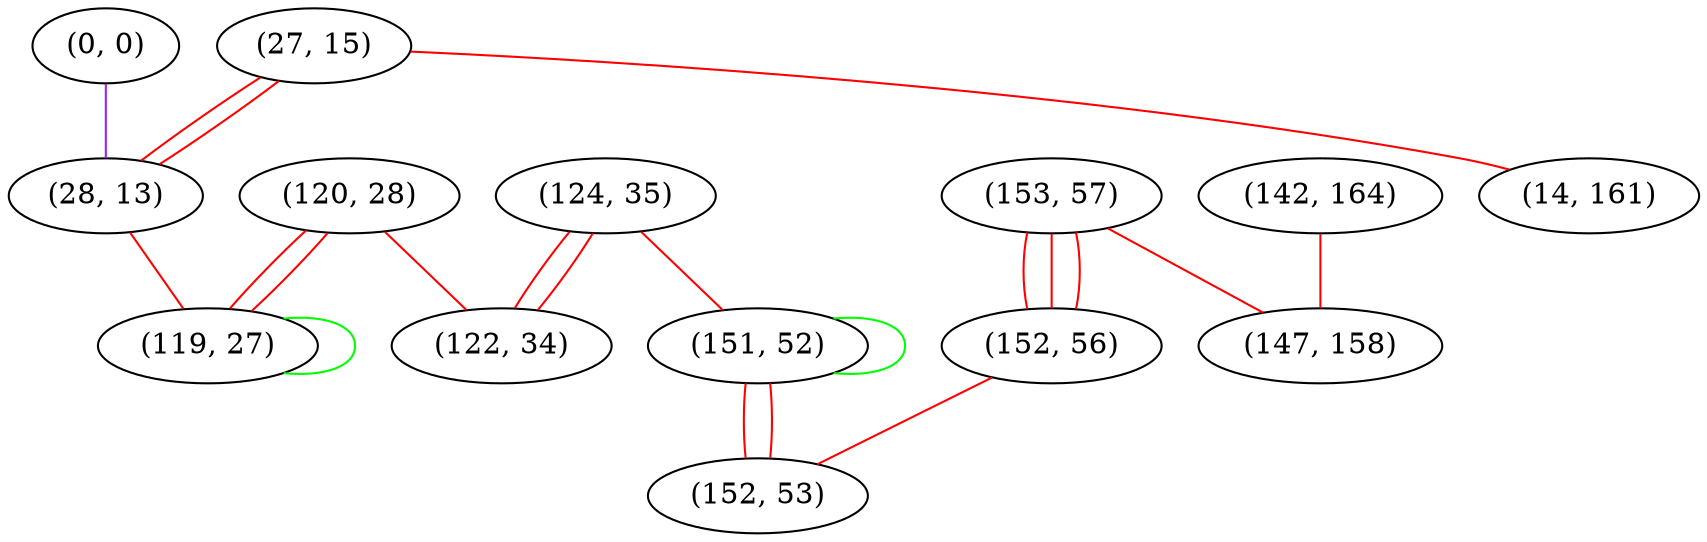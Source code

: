 graph "" {
"(0, 0)";
"(120, 28)";
"(27, 15)";
"(153, 57)";
"(124, 35)";
"(122, 34)";
"(151, 52)";
"(14, 161)";
"(152, 56)";
"(142, 164)";
"(28, 13)";
"(119, 27)";
"(152, 53)";
"(147, 158)";
"(0, 0)" -- "(28, 13)"  [color=purple, key=0, weight=4];
"(120, 28)" -- "(119, 27)"  [color=red, key=0, weight=1];
"(120, 28)" -- "(119, 27)"  [color=red, key=1, weight=1];
"(120, 28)" -- "(122, 34)"  [color=red, key=0, weight=1];
"(27, 15)" -- "(28, 13)"  [color=red, key=0, weight=1];
"(27, 15)" -- "(28, 13)"  [color=red, key=1, weight=1];
"(27, 15)" -- "(14, 161)"  [color=red, key=0, weight=1];
"(153, 57)" -- "(152, 56)"  [color=red, key=0, weight=1];
"(153, 57)" -- "(152, 56)"  [color=red, key=1, weight=1];
"(153, 57)" -- "(152, 56)"  [color=red, key=2, weight=1];
"(153, 57)" -- "(147, 158)"  [color=red, key=0, weight=1];
"(124, 35)" -- "(151, 52)"  [color=red, key=0, weight=1];
"(124, 35)" -- "(122, 34)"  [color=red, key=0, weight=1];
"(124, 35)" -- "(122, 34)"  [color=red, key=1, weight=1];
"(151, 52)" -- "(151, 52)"  [color=green, key=0, weight=2];
"(151, 52)" -- "(152, 53)"  [color=red, key=0, weight=1];
"(151, 52)" -- "(152, 53)"  [color=red, key=1, weight=1];
"(152, 56)" -- "(152, 53)"  [color=red, key=0, weight=1];
"(142, 164)" -- "(147, 158)"  [color=red, key=0, weight=1];
"(28, 13)" -- "(119, 27)"  [color=red, key=0, weight=1];
"(119, 27)" -- "(119, 27)"  [color=green, key=0, weight=2];
}

